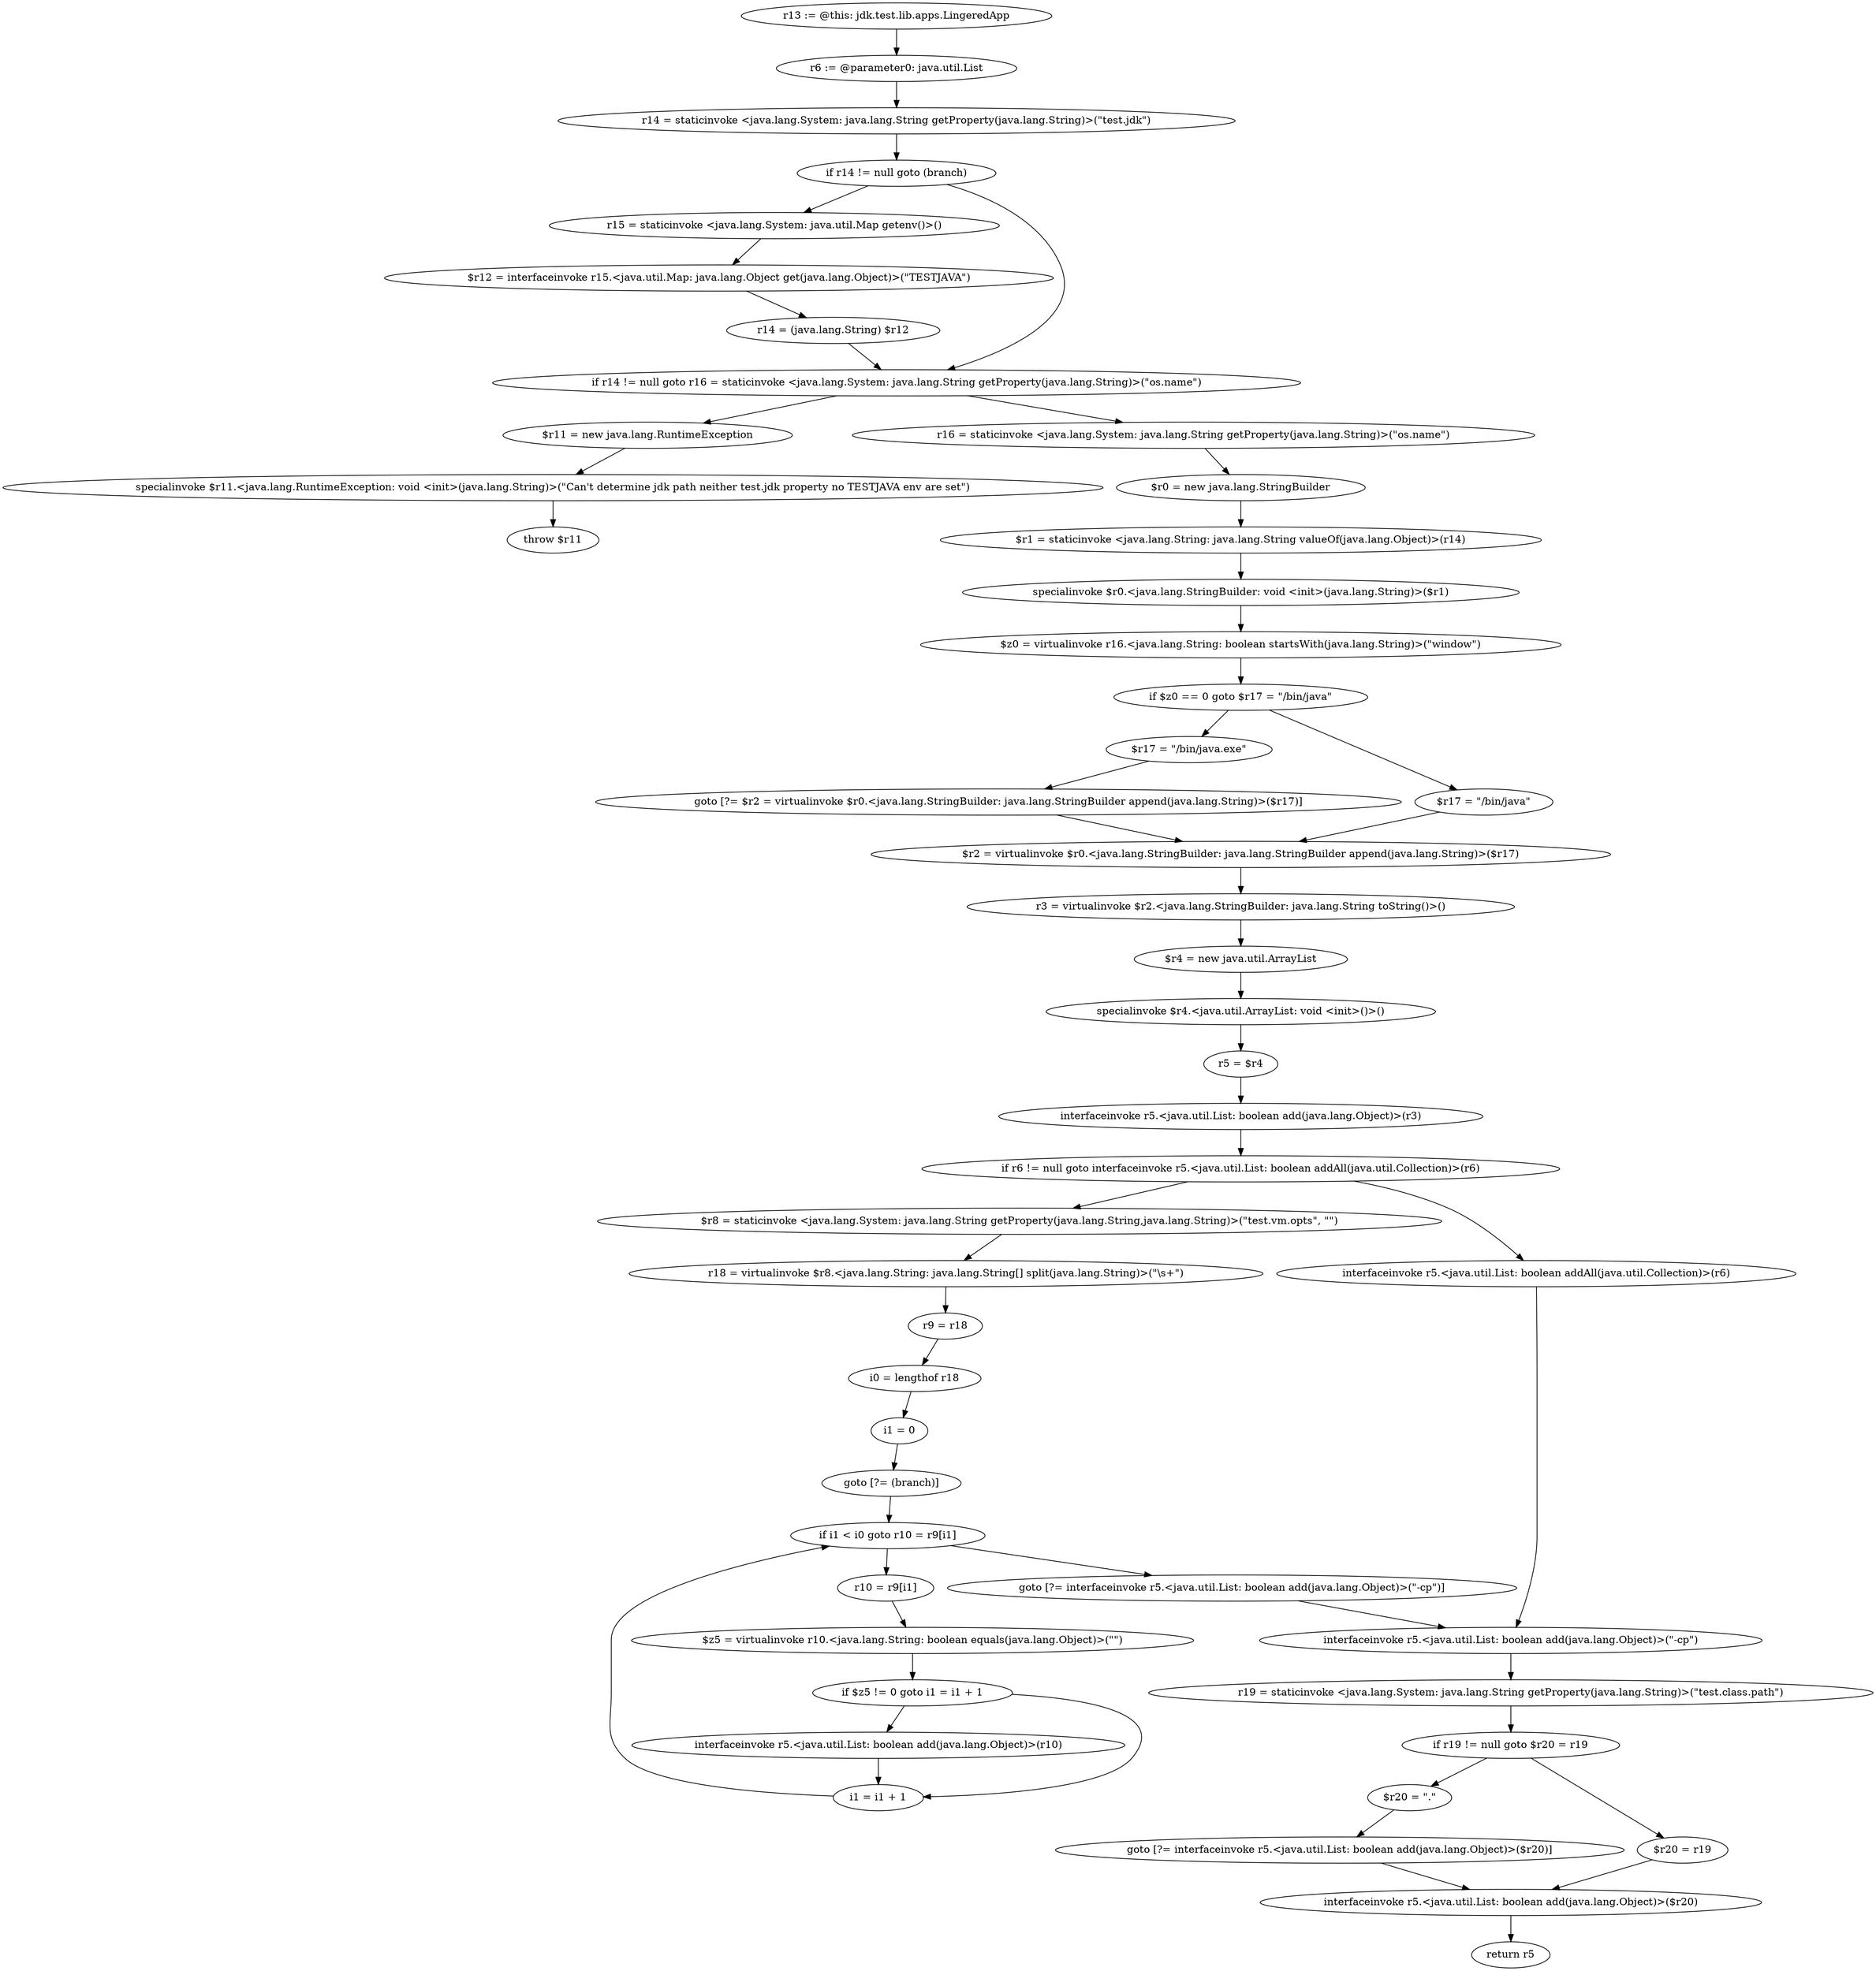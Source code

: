 digraph "unitGraph" {
    "r13 := @this: jdk.test.lib.apps.LingeredApp"
    "r6 := @parameter0: java.util.List"
    "r14 = staticinvoke <java.lang.System: java.lang.String getProperty(java.lang.String)>(\"test.jdk\")"
    "if r14 != null goto (branch)"
    "r15 = staticinvoke <java.lang.System: java.util.Map getenv()>()"
    "$r12 = interfaceinvoke r15.<java.util.Map: java.lang.Object get(java.lang.Object)>(\"TESTJAVA\")"
    "r14 = (java.lang.String) $r12"
    "if r14 != null goto r16 = staticinvoke <java.lang.System: java.lang.String getProperty(java.lang.String)>(\"os.name\")"
    "$r11 = new java.lang.RuntimeException"
    "specialinvoke $r11.<java.lang.RuntimeException: void <init>(java.lang.String)>(\"Can\'t determine jdk path neither test.jdk property no TESTJAVA env are set\")"
    "throw $r11"
    "r16 = staticinvoke <java.lang.System: java.lang.String getProperty(java.lang.String)>(\"os.name\")"
    "$r0 = new java.lang.StringBuilder"
    "$r1 = staticinvoke <java.lang.String: java.lang.String valueOf(java.lang.Object)>(r14)"
    "specialinvoke $r0.<java.lang.StringBuilder: void <init>(java.lang.String)>($r1)"
    "$z0 = virtualinvoke r16.<java.lang.String: boolean startsWith(java.lang.String)>(\"window\")"
    "if $z0 == 0 goto $r17 = \"/bin/java\""
    "$r17 = \"/bin/java.exe\""
    "goto [?= $r2 = virtualinvoke $r0.<java.lang.StringBuilder: java.lang.StringBuilder append(java.lang.String)>($r17)]"
    "$r17 = \"/bin/java\""
    "$r2 = virtualinvoke $r0.<java.lang.StringBuilder: java.lang.StringBuilder append(java.lang.String)>($r17)"
    "r3 = virtualinvoke $r2.<java.lang.StringBuilder: java.lang.String toString()>()"
    "$r4 = new java.util.ArrayList"
    "specialinvoke $r4.<java.util.ArrayList: void <init>()>()"
    "r5 = $r4"
    "interfaceinvoke r5.<java.util.List: boolean add(java.lang.Object)>(r3)"
    "if r6 != null goto interfaceinvoke r5.<java.util.List: boolean addAll(java.util.Collection)>(r6)"
    "$r8 = staticinvoke <java.lang.System: java.lang.String getProperty(java.lang.String,java.lang.String)>(\"test.vm.opts\", \"\")"
    "r18 = virtualinvoke $r8.<java.lang.String: java.lang.String[] split(java.lang.String)>(\"\\s+\")"
    "r9 = r18"
    "i0 = lengthof r18"
    "i1 = 0"
    "goto [?= (branch)]"
    "r10 = r9[i1]"
    "$z5 = virtualinvoke r10.<java.lang.String: boolean equals(java.lang.Object)>(\"\")"
    "if $z5 != 0 goto i1 = i1 + 1"
    "interfaceinvoke r5.<java.util.List: boolean add(java.lang.Object)>(r10)"
    "i1 = i1 + 1"
    "if i1 < i0 goto r10 = r9[i1]"
    "goto [?= interfaceinvoke r5.<java.util.List: boolean add(java.lang.Object)>(\"-cp\")]"
    "interfaceinvoke r5.<java.util.List: boolean addAll(java.util.Collection)>(r6)"
    "interfaceinvoke r5.<java.util.List: boolean add(java.lang.Object)>(\"-cp\")"
    "r19 = staticinvoke <java.lang.System: java.lang.String getProperty(java.lang.String)>(\"test.class.path\")"
    "if r19 != null goto $r20 = r19"
    "$r20 = \".\""
    "goto [?= interfaceinvoke r5.<java.util.List: boolean add(java.lang.Object)>($r20)]"
    "$r20 = r19"
    "interfaceinvoke r5.<java.util.List: boolean add(java.lang.Object)>($r20)"
    "return r5"
    "r13 := @this: jdk.test.lib.apps.LingeredApp"->"r6 := @parameter0: java.util.List";
    "r6 := @parameter0: java.util.List"->"r14 = staticinvoke <java.lang.System: java.lang.String getProperty(java.lang.String)>(\"test.jdk\")";
    "r14 = staticinvoke <java.lang.System: java.lang.String getProperty(java.lang.String)>(\"test.jdk\")"->"if r14 != null goto (branch)";
    "if r14 != null goto (branch)"->"r15 = staticinvoke <java.lang.System: java.util.Map getenv()>()";
    "if r14 != null goto (branch)"->"if r14 != null goto r16 = staticinvoke <java.lang.System: java.lang.String getProperty(java.lang.String)>(\"os.name\")";
    "r15 = staticinvoke <java.lang.System: java.util.Map getenv()>()"->"$r12 = interfaceinvoke r15.<java.util.Map: java.lang.Object get(java.lang.Object)>(\"TESTJAVA\")";
    "$r12 = interfaceinvoke r15.<java.util.Map: java.lang.Object get(java.lang.Object)>(\"TESTJAVA\")"->"r14 = (java.lang.String) $r12";
    "r14 = (java.lang.String) $r12"->"if r14 != null goto r16 = staticinvoke <java.lang.System: java.lang.String getProperty(java.lang.String)>(\"os.name\")";
    "if r14 != null goto r16 = staticinvoke <java.lang.System: java.lang.String getProperty(java.lang.String)>(\"os.name\")"->"$r11 = new java.lang.RuntimeException";
    "if r14 != null goto r16 = staticinvoke <java.lang.System: java.lang.String getProperty(java.lang.String)>(\"os.name\")"->"r16 = staticinvoke <java.lang.System: java.lang.String getProperty(java.lang.String)>(\"os.name\")";
    "$r11 = new java.lang.RuntimeException"->"specialinvoke $r11.<java.lang.RuntimeException: void <init>(java.lang.String)>(\"Can\'t determine jdk path neither test.jdk property no TESTJAVA env are set\")";
    "specialinvoke $r11.<java.lang.RuntimeException: void <init>(java.lang.String)>(\"Can\'t determine jdk path neither test.jdk property no TESTJAVA env are set\")"->"throw $r11";
    "r16 = staticinvoke <java.lang.System: java.lang.String getProperty(java.lang.String)>(\"os.name\")"->"$r0 = new java.lang.StringBuilder";
    "$r0 = new java.lang.StringBuilder"->"$r1 = staticinvoke <java.lang.String: java.lang.String valueOf(java.lang.Object)>(r14)";
    "$r1 = staticinvoke <java.lang.String: java.lang.String valueOf(java.lang.Object)>(r14)"->"specialinvoke $r0.<java.lang.StringBuilder: void <init>(java.lang.String)>($r1)";
    "specialinvoke $r0.<java.lang.StringBuilder: void <init>(java.lang.String)>($r1)"->"$z0 = virtualinvoke r16.<java.lang.String: boolean startsWith(java.lang.String)>(\"window\")";
    "$z0 = virtualinvoke r16.<java.lang.String: boolean startsWith(java.lang.String)>(\"window\")"->"if $z0 == 0 goto $r17 = \"/bin/java\"";
    "if $z0 == 0 goto $r17 = \"/bin/java\""->"$r17 = \"/bin/java.exe\"";
    "if $z0 == 0 goto $r17 = \"/bin/java\""->"$r17 = \"/bin/java\"";
    "$r17 = \"/bin/java.exe\""->"goto [?= $r2 = virtualinvoke $r0.<java.lang.StringBuilder: java.lang.StringBuilder append(java.lang.String)>($r17)]";
    "goto [?= $r2 = virtualinvoke $r0.<java.lang.StringBuilder: java.lang.StringBuilder append(java.lang.String)>($r17)]"->"$r2 = virtualinvoke $r0.<java.lang.StringBuilder: java.lang.StringBuilder append(java.lang.String)>($r17)";
    "$r17 = \"/bin/java\""->"$r2 = virtualinvoke $r0.<java.lang.StringBuilder: java.lang.StringBuilder append(java.lang.String)>($r17)";
    "$r2 = virtualinvoke $r0.<java.lang.StringBuilder: java.lang.StringBuilder append(java.lang.String)>($r17)"->"r3 = virtualinvoke $r2.<java.lang.StringBuilder: java.lang.String toString()>()";
    "r3 = virtualinvoke $r2.<java.lang.StringBuilder: java.lang.String toString()>()"->"$r4 = new java.util.ArrayList";
    "$r4 = new java.util.ArrayList"->"specialinvoke $r4.<java.util.ArrayList: void <init>()>()";
    "specialinvoke $r4.<java.util.ArrayList: void <init>()>()"->"r5 = $r4";
    "r5 = $r4"->"interfaceinvoke r5.<java.util.List: boolean add(java.lang.Object)>(r3)";
    "interfaceinvoke r5.<java.util.List: boolean add(java.lang.Object)>(r3)"->"if r6 != null goto interfaceinvoke r5.<java.util.List: boolean addAll(java.util.Collection)>(r6)";
    "if r6 != null goto interfaceinvoke r5.<java.util.List: boolean addAll(java.util.Collection)>(r6)"->"$r8 = staticinvoke <java.lang.System: java.lang.String getProperty(java.lang.String,java.lang.String)>(\"test.vm.opts\", \"\")";
    "if r6 != null goto interfaceinvoke r5.<java.util.List: boolean addAll(java.util.Collection)>(r6)"->"interfaceinvoke r5.<java.util.List: boolean addAll(java.util.Collection)>(r6)";
    "$r8 = staticinvoke <java.lang.System: java.lang.String getProperty(java.lang.String,java.lang.String)>(\"test.vm.opts\", \"\")"->"r18 = virtualinvoke $r8.<java.lang.String: java.lang.String[] split(java.lang.String)>(\"\\s+\")";
    "r18 = virtualinvoke $r8.<java.lang.String: java.lang.String[] split(java.lang.String)>(\"\\s+\")"->"r9 = r18";
    "r9 = r18"->"i0 = lengthof r18";
    "i0 = lengthof r18"->"i1 = 0";
    "i1 = 0"->"goto [?= (branch)]";
    "goto [?= (branch)]"->"if i1 < i0 goto r10 = r9[i1]";
    "r10 = r9[i1]"->"$z5 = virtualinvoke r10.<java.lang.String: boolean equals(java.lang.Object)>(\"\")";
    "$z5 = virtualinvoke r10.<java.lang.String: boolean equals(java.lang.Object)>(\"\")"->"if $z5 != 0 goto i1 = i1 + 1";
    "if $z5 != 0 goto i1 = i1 + 1"->"interfaceinvoke r5.<java.util.List: boolean add(java.lang.Object)>(r10)";
    "if $z5 != 0 goto i1 = i1 + 1"->"i1 = i1 + 1";
    "interfaceinvoke r5.<java.util.List: boolean add(java.lang.Object)>(r10)"->"i1 = i1 + 1";
    "i1 = i1 + 1"->"if i1 < i0 goto r10 = r9[i1]";
    "if i1 < i0 goto r10 = r9[i1]"->"goto [?= interfaceinvoke r5.<java.util.List: boolean add(java.lang.Object)>(\"-cp\")]";
    "if i1 < i0 goto r10 = r9[i1]"->"r10 = r9[i1]";
    "goto [?= interfaceinvoke r5.<java.util.List: boolean add(java.lang.Object)>(\"-cp\")]"->"interfaceinvoke r5.<java.util.List: boolean add(java.lang.Object)>(\"-cp\")";
    "interfaceinvoke r5.<java.util.List: boolean addAll(java.util.Collection)>(r6)"->"interfaceinvoke r5.<java.util.List: boolean add(java.lang.Object)>(\"-cp\")";
    "interfaceinvoke r5.<java.util.List: boolean add(java.lang.Object)>(\"-cp\")"->"r19 = staticinvoke <java.lang.System: java.lang.String getProperty(java.lang.String)>(\"test.class.path\")";
    "r19 = staticinvoke <java.lang.System: java.lang.String getProperty(java.lang.String)>(\"test.class.path\")"->"if r19 != null goto $r20 = r19";
    "if r19 != null goto $r20 = r19"->"$r20 = \".\"";
    "if r19 != null goto $r20 = r19"->"$r20 = r19";
    "$r20 = \".\""->"goto [?= interfaceinvoke r5.<java.util.List: boolean add(java.lang.Object)>($r20)]";
    "goto [?= interfaceinvoke r5.<java.util.List: boolean add(java.lang.Object)>($r20)]"->"interfaceinvoke r5.<java.util.List: boolean add(java.lang.Object)>($r20)";
    "$r20 = r19"->"interfaceinvoke r5.<java.util.List: boolean add(java.lang.Object)>($r20)";
    "interfaceinvoke r5.<java.util.List: boolean add(java.lang.Object)>($r20)"->"return r5";
}

